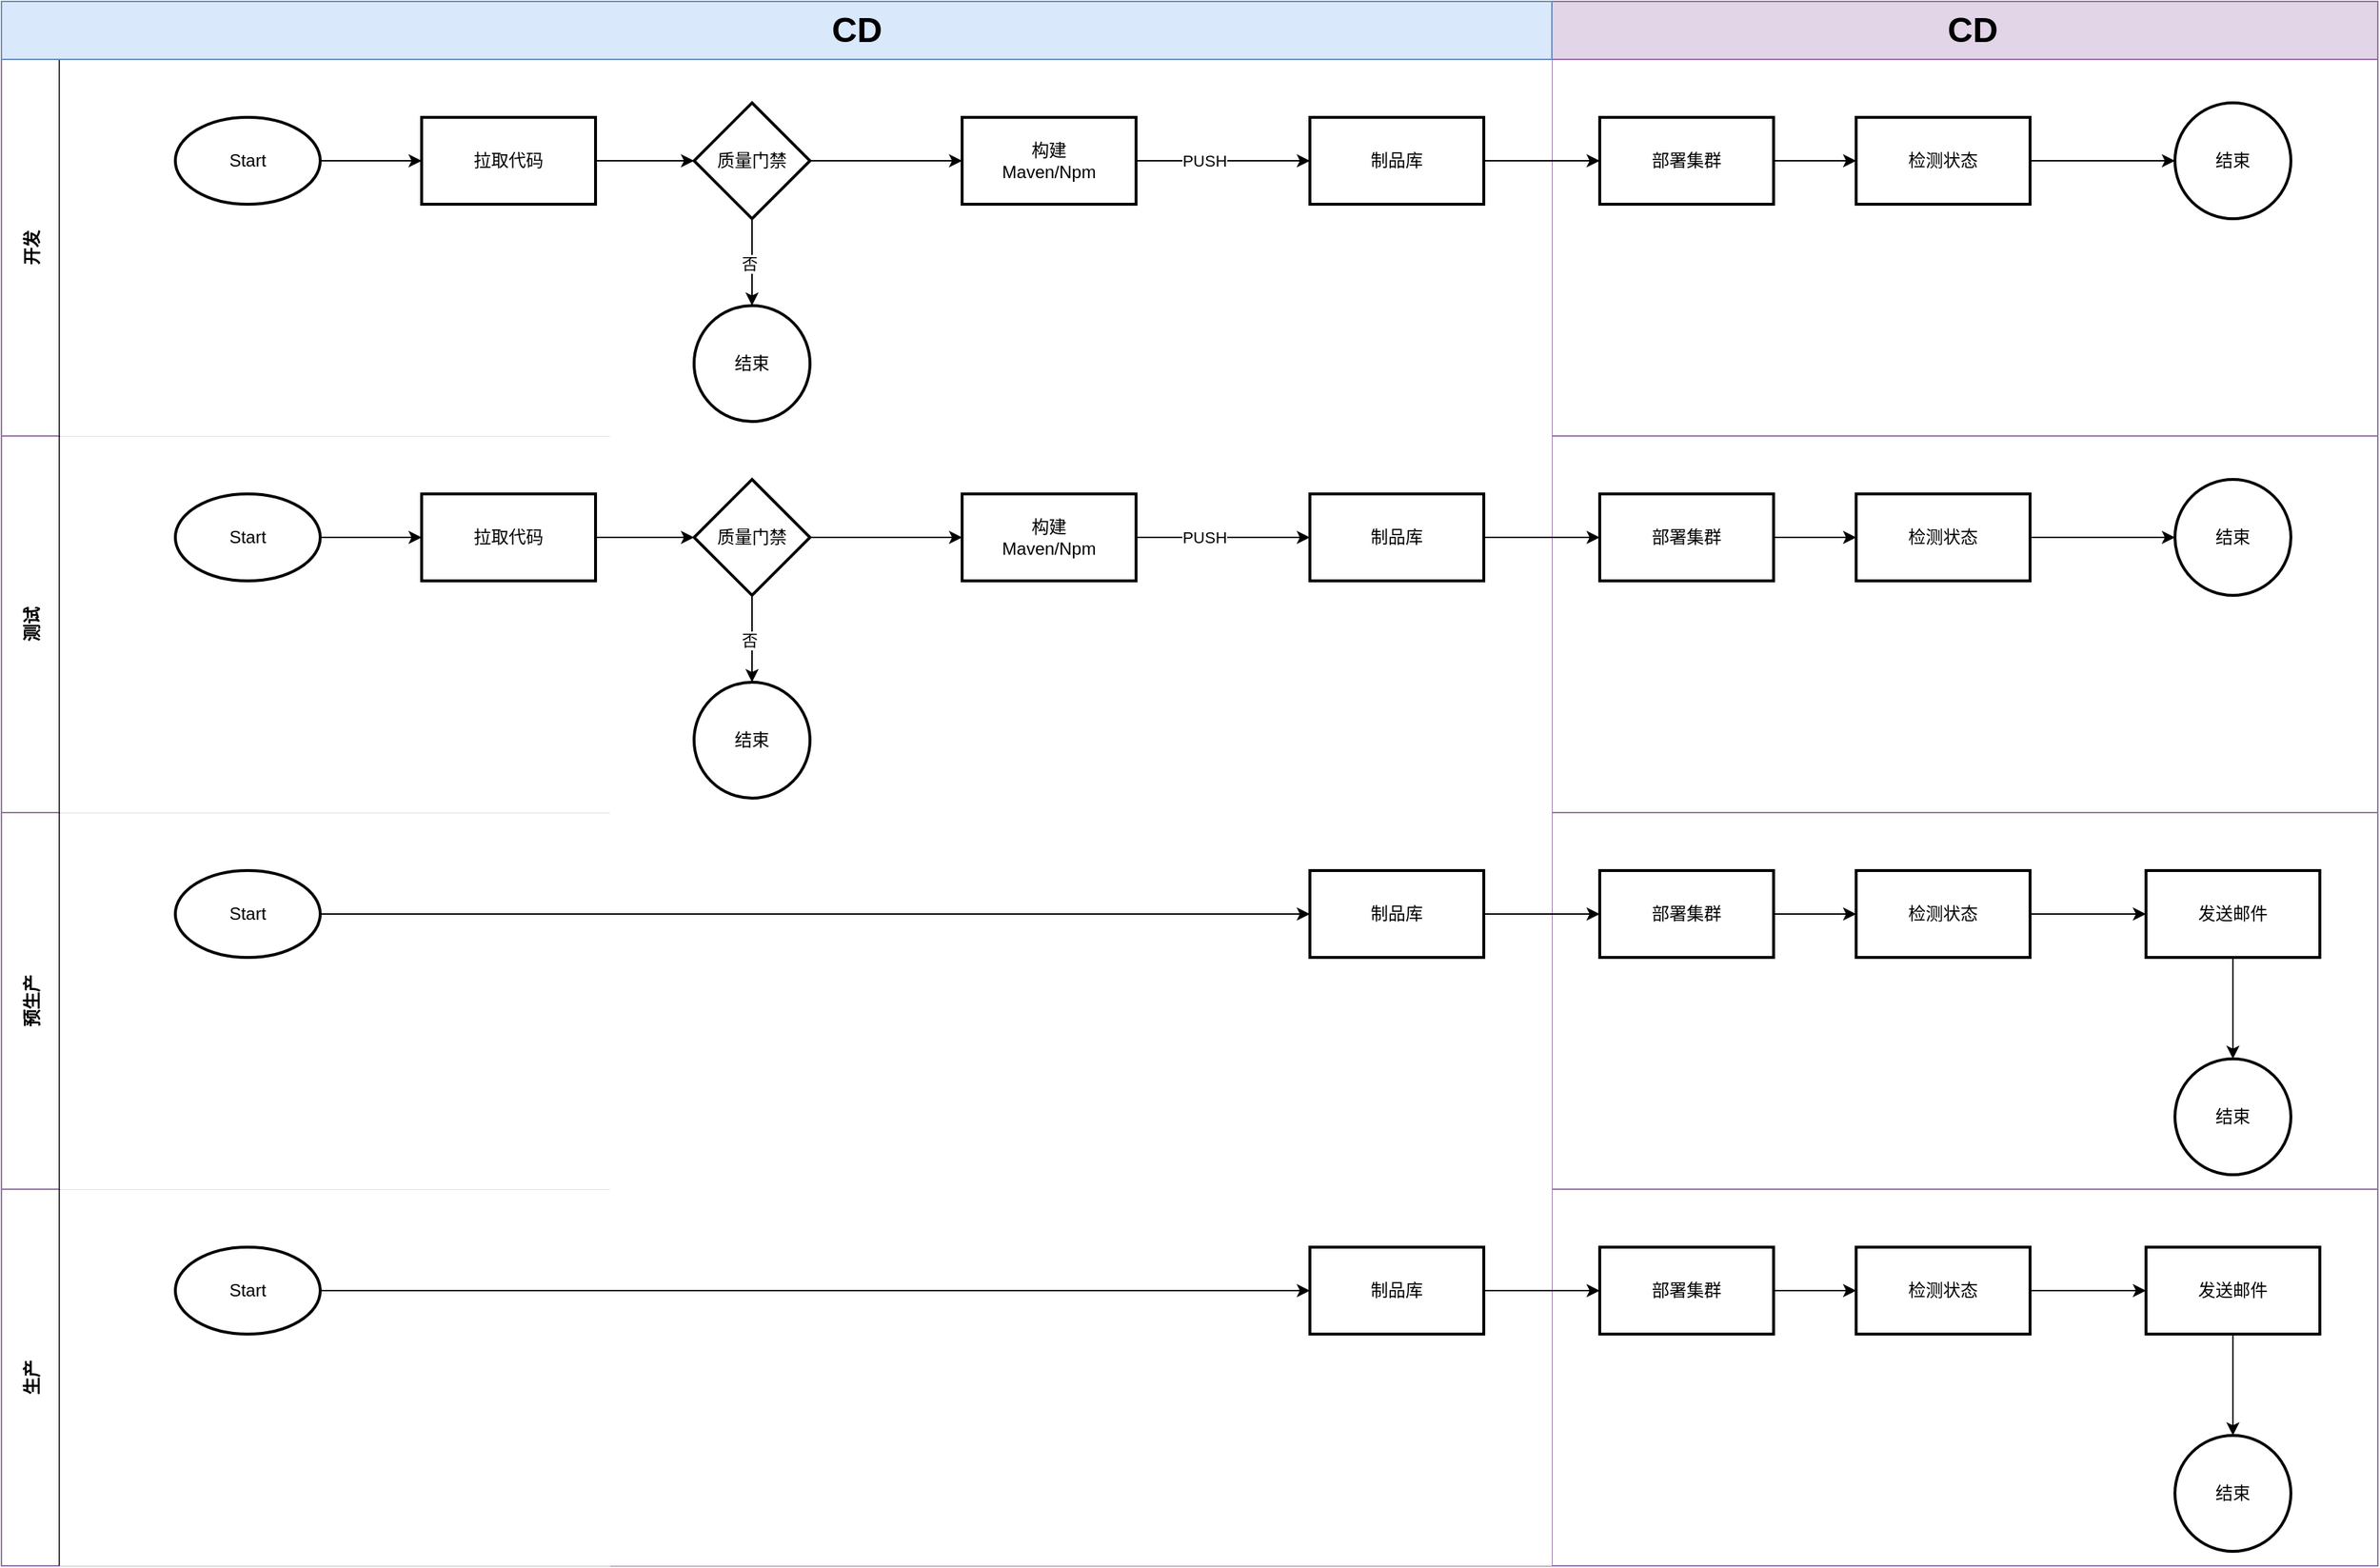 <mxfile version="21.6.1" type="github">
  <diagram id="kgpKYQtTHZ0yAKxKKP6v" name="Page-1">
    <mxGraphModel dx="1434" dy="700" grid="1" gridSize="10" guides="1" tooltips="1" connect="1" arrows="1" fold="1" page="1" pageScale="1" pageWidth="850" pageHeight="1100" math="0" shadow="0">
      <root>
        <mxCell id="0" />
        <mxCell id="1" parent="0" />
        <mxCell id="3nuBFxr9cyL0pnOWT2aG-1" value="" style="shape=table;childLayout=tableLayout;startSize=40;collapsible=0;recursiveResize=0;expand=0;fillColor=#e1d5e7;fontStyle=1;points=[[0,0,0,0,0],[0,0.25,0,0,0],[0,0.5,0,0,0],[0,0.75,0,0,0],[0,1,0,0,0],[0.25,0,0,0,0],[0.25,1,0,0,0],[0.5,0,0,0,0],[0.5,1,0,0,0],[0.75,0,0,0,0],[0.75,1,0,0,0],[1,0,0,0,0],[1,0.25,0,0,0],[1,0.5,0,0,0],[1,0.75,0,0,0],[1,1,0,0,0]];strokeColor=#9673a6;" parent="1" vertex="1">
          <mxGeometry y="200" width="1640" height="1080" as="geometry" />
        </mxCell>
        <mxCell id="3nuBFxr9cyL0pnOWT2aG-3" value="开发" style="shape=tableRow;horizontal=0;swimlaneHead=0;swimlaneBody=0;top=0;left=0;bottom=0;right=0;fillColor=none;points=[[0,0.5],[1,0.5]];portConstraint=eastwest;startSize=40;collapsible=0;recursiveResize=0;expand=0;fontStyle=1;" parent="3nuBFxr9cyL0pnOWT2aG-1" vertex="1">
          <mxGeometry y="40" width="1640" height="260" as="geometry" />
        </mxCell>
        <mxCell id="3nuBFxr9cyL0pnOWT2aG-4" value="" style="swimlane;swimlaneHead=0;swimlaneBody=0;connectable=0;fillColor=none;startSize=0;collapsible=0;recursiveResize=0;expand=0;fontStyle=1;dashed=1;strokeWidth=0;swimlaneFillColor=default;" parent="3nuBFxr9cyL0pnOWT2aG-3" vertex="1">
          <mxGeometry x="40" width="380" height="260" as="geometry">
            <mxRectangle width="380" height="260" as="alternateBounds" />
          </mxGeometry>
        </mxCell>
        <mxCell id="671XhVf-OirEY2XruRfS-42" value="" style="edgeStyle=orthogonalEdgeStyle;rounded=0;orthogonalLoop=1;jettySize=auto;html=1;" edge="1" parent="3nuBFxr9cyL0pnOWT2aG-4" source="671XhVf-OirEY2XruRfS-16" target="671XhVf-OirEY2XruRfS-41">
          <mxGeometry relative="1" as="geometry" />
        </mxCell>
        <mxCell id="671XhVf-OirEY2XruRfS-16" value="Start" style="strokeWidth=2;html=1;shape=mxgraph.flowchart.start_1;whiteSpace=wrap;" vertex="1" parent="3nuBFxr9cyL0pnOWT2aG-4">
          <mxGeometry x="80" y="40" width="100" height="60" as="geometry" />
        </mxCell>
        <mxCell id="671XhVf-OirEY2XruRfS-41" value="拉取代码" style="whiteSpace=wrap;html=1;strokeWidth=2;" vertex="1" parent="3nuBFxr9cyL0pnOWT2aG-4">
          <mxGeometry x="250" y="40" width="120" height="60" as="geometry" />
        </mxCell>
        <mxCell id="3nuBFxr9cyL0pnOWT2aG-8" value="" style="swimlane;swimlaneHead=0;swimlaneBody=0;connectable=0;fillColor=none;startSize=0;collapsible=0;recursiveResize=0;expand=0;fontStyle=1;swimlaneFillColor=default;" parent="3nuBFxr9cyL0pnOWT2aG-3" vertex="1">
          <mxGeometry x="420" width="650" height="260" as="geometry">
            <mxRectangle width="650" height="260" as="alternateBounds" />
          </mxGeometry>
        </mxCell>
        <mxCell id="671XhVf-OirEY2XruRfS-24" value="" style="edgeStyle=orthogonalEdgeStyle;rounded=0;orthogonalLoop=1;jettySize=auto;html=1;" edge="1" parent="3nuBFxr9cyL0pnOWT2aG-8" source="671XhVf-OirEY2XruRfS-20" target="671XhVf-OirEY2XruRfS-23">
          <mxGeometry relative="1" as="geometry" />
        </mxCell>
        <mxCell id="671XhVf-OirEY2XruRfS-25" value="否" style="edgeLabel;html=1;align=center;verticalAlign=middle;resizable=0;points=[];" vertex="1" connectable="0" parent="671XhVf-OirEY2XruRfS-24">
          <mxGeometry x="0.025" y="-2" relative="1" as="geometry">
            <mxPoint as="offset" />
          </mxGeometry>
        </mxCell>
        <mxCell id="671XhVf-OirEY2XruRfS-28" value="" style="edgeStyle=orthogonalEdgeStyle;rounded=0;orthogonalLoop=1;jettySize=auto;html=1;" edge="1" parent="3nuBFxr9cyL0pnOWT2aG-8" source="671XhVf-OirEY2XruRfS-20" target="671XhVf-OirEY2XruRfS-27">
          <mxGeometry relative="1" as="geometry" />
        </mxCell>
        <mxCell id="671XhVf-OirEY2XruRfS-20" value="质量门禁" style="rhombus;whiteSpace=wrap;html=1;strokeWidth=2;" vertex="1" parent="3nuBFxr9cyL0pnOWT2aG-8">
          <mxGeometry x="58" y="30" width="80" height="80" as="geometry" />
        </mxCell>
        <mxCell id="671XhVf-OirEY2XruRfS-23" value="结束" style="ellipse;whiteSpace=wrap;html=1;strokeWidth=2;" vertex="1" parent="3nuBFxr9cyL0pnOWT2aG-8">
          <mxGeometry x="58" y="170" width="80" height="80" as="geometry" />
        </mxCell>
        <mxCell id="671XhVf-OirEY2XruRfS-31" value="" style="edgeStyle=orthogonalEdgeStyle;rounded=0;orthogonalLoop=1;jettySize=auto;html=1;" edge="1" parent="3nuBFxr9cyL0pnOWT2aG-8" source="671XhVf-OirEY2XruRfS-27" target="671XhVf-OirEY2XruRfS-30">
          <mxGeometry relative="1" as="geometry" />
        </mxCell>
        <mxCell id="671XhVf-OirEY2XruRfS-32" value="PUSH" style="edgeLabel;html=1;align=center;verticalAlign=middle;resizable=0;points=[];" vertex="1" connectable="0" parent="671XhVf-OirEY2XruRfS-31">
          <mxGeometry x="-0.225" relative="1" as="geometry">
            <mxPoint as="offset" />
          </mxGeometry>
        </mxCell>
        <mxCell id="671XhVf-OirEY2XruRfS-27" value="构建&lt;br&gt;Maven/Npm" style="whiteSpace=wrap;html=1;strokeWidth=2;" vertex="1" parent="3nuBFxr9cyL0pnOWT2aG-8">
          <mxGeometry x="243" y="40" width="120" height="60" as="geometry" />
        </mxCell>
        <mxCell id="671XhVf-OirEY2XruRfS-36" value="" style="edgeStyle=orthogonalEdgeStyle;rounded=0;orthogonalLoop=1;jettySize=auto;html=1;" edge="1" parent="3nuBFxr9cyL0pnOWT2aG-8" source="671XhVf-OirEY2XruRfS-30" target="671XhVf-OirEY2XruRfS-35">
          <mxGeometry relative="1" as="geometry" />
        </mxCell>
        <mxCell id="671XhVf-OirEY2XruRfS-30" value="制品库" style="whiteSpace=wrap;html=1;strokeWidth=2;" vertex="1" parent="3nuBFxr9cyL0pnOWT2aG-8">
          <mxGeometry x="483" y="40" width="120" height="60" as="geometry" />
        </mxCell>
        <mxCell id="671XhVf-OirEY2XruRfS-35" value="部署集群" style="whiteSpace=wrap;html=1;strokeWidth=2;" vertex="1" parent="3nuBFxr9cyL0pnOWT2aG-8">
          <mxGeometry x="683" y="40" width="120" height="60" as="geometry" />
        </mxCell>
        <mxCell id="3nuBFxr9cyL0pnOWT2aG-11" value="" style="swimlane;swimlaneHead=0;swimlaneBody=0;connectable=0;fillColor=none;startSize=0;collapsible=0;recursiveResize=0;expand=0;fontStyle=1;" parent="3nuBFxr9cyL0pnOWT2aG-3" vertex="1">
          <mxGeometry x="1070" width="570" height="260" as="geometry">
            <mxRectangle width="570" height="260" as="alternateBounds" />
          </mxGeometry>
        </mxCell>
        <mxCell id="671XhVf-OirEY2XruRfS-40" value="" style="edgeStyle=orthogonalEdgeStyle;rounded=0;orthogonalLoop=1;jettySize=auto;html=1;" edge="1" parent="3nuBFxr9cyL0pnOWT2aG-11" source="671XhVf-OirEY2XruRfS-37" target="671XhVf-OirEY2XruRfS-39">
          <mxGeometry relative="1" as="geometry" />
        </mxCell>
        <mxCell id="671XhVf-OirEY2XruRfS-37" value="检测状态" style="whiteSpace=wrap;html=1;strokeWidth=2;" vertex="1" parent="3nuBFxr9cyL0pnOWT2aG-11">
          <mxGeometry x="210" y="40" width="120" height="60" as="geometry" />
        </mxCell>
        <mxCell id="671XhVf-OirEY2XruRfS-39" value="结束" style="ellipse;whiteSpace=wrap;html=1;strokeWidth=2;" vertex="1" parent="3nuBFxr9cyL0pnOWT2aG-11">
          <mxGeometry x="430" y="30" width="80" height="80" as="geometry" />
        </mxCell>
        <mxCell id="671XhVf-OirEY2XruRfS-43" style="edgeStyle=orthogonalEdgeStyle;rounded=0;orthogonalLoop=1;jettySize=auto;html=1;" edge="1" parent="3nuBFxr9cyL0pnOWT2aG-3" source="671XhVf-OirEY2XruRfS-41" target="671XhVf-OirEY2XruRfS-20">
          <mxGeometry relative="1" as="geometry" />
        </mxCell>
        <mxCell id="671XhVf-OirEY2XruRfS-114" style="edgeStyle=orthogonalEdgeStyle;rounded=0;orthogonalLoop=1;jettySize=auto;html=1;" edge="1" parent="3nuBFxr9cyL0pnOWT2aG-3" source="671XhVf-OirEY2XruRfS-35" target="671XhVf-OirEY2XruRfS-37">
          <mxGeometry relative="1" as="geometry" />
        </mxCell>
        <mxCell id="671XhVf-OirEY2XruRfS-44" value="测试" style="shape=tableRow;horizontal=0;swimlaneHead=0;swimlaneBody=0;top=0;left=0;bottom=0;right=0;fillColor=none;points=[[0,0.5],[1,0.5]];portConstraint=eastwest;startSize=40;collapsible=0;recursiveResize=0;expand=0;fontStyle=1;" vertex="1" parent="3nuBFxr9cyL0pnOWT2aG-1">
          <mxGeometry y="300" width="1640" height="260" as="geometry" />
        </mxCell>
        <mxCell id="671XhVf-OirEY2XruRfS-45" value="" style="swimlane;swimlaneHead=0;swimlaneBody=0;connectable=0;fillColor=none;startSize=0;collapsible=0;recursiveResize=0;expand=0;fontStyle=1;dashed=1;strokeWidth=0;swimlaneFillColor=default;" vertex="1" parent="671XhVf-OirEY2XruRfS-44">
          <mxGeometry x="40" width="380" height="260" as="geometry">
            <mxRectangle width="380" height="260" as="alternateBounds" />
          </mxGeometry>
        </mxCell>
        <mxCell id="671XhVf-OirEY2XruRfS-46" value="" style="edgeStyle=orthogonalEdgeStyle;rounded=0;orthogonalLoop=1;jettySize=auto;html=1;" edge="1" parent="671XhVf-OirEY2XruRfS-45" source="671XhVf-OirEY2XruRfS-47" target="671XhVf-OirEY2XruRfS-48">
          <mxGeometry relative="1" as="geometry" />
        </mxCell>
        <mxCell id="671XhVf-OirEY2XruRfS-47" value="Start" style="strokeWidth=2;html=1;shape=mxgraph.flowchart.start_1;whiteSpace=wrap;" vertex="1" parent="671XhVf-OirEY2XruRfS-45">
          <mxGeometry x="80" y="40" width="100" height="60" as="geometry" />
        </mxCell>
        <mxCell id="671XhVf-OirEY2XruRfS-48" value="拉取代码" style="whiteSpace=wrap;html=1;strokeWidth=2;" vertex="1" parent="671XhVf-OirEY2XruRfS-45">
          <mxGeometry x="250" y="40" width="120" height="60" as="geometry" />
        </mxCell>
        <mxCell id="671XhVf-OirEY2XruRfS-49" value="" style="swimlane;swimlaneHead=0;swimlaneBody=0;connectable=0;fillColor=none;startSize=0;collapsible=0;recursiveResize=0;expand=0;fontStyle=1;swimlaneFillColor=default;" vertex="1" parent="671XhVf-OirEY2XruRfS-44">
          <mxGeometry x="420" width="650" height="260" as="geometry">
            <mxRectangle width="650" height="260" as="alternateBounds" />
          </mxGeometry>
        </mxCell>
        <mxCell id="671XhVf-OirEY2XruRfS-50" value="" style="edgeStyle=orthogonalEdgeStyle;rounded=0;orthogonalLoop=1;jettySize=auto;html=1;" edge="1" parent="671XhVf-OirEY2XruRfS-49" source="671XhVf-OirEY2XruRfS-53" target="671XhVf-OirEY2XruRfS-54">
          <mxGeometry relative="1" as="geometry" />
        </mxCell>
        <mxCell id="671XhVf-OirEY2XruRfS-51" value="否" style="edgeLabel;html=1;align=center;verticalAlign=middle;resizable=0;points=[];" vertex="1" connectable="0" parent="671XhVf-OirEY2XruRfS-50">
          <mxGeometry x="0.025" y="-2" relative="1" as="geometry">
            <mxPoint as="offset" />
          </mxGeometry>
        </mxCell>
        <mxCell id="671XhVf-OirEY2XruRfS-52" value="" style="edgeStyle=orthogonalEdgeStyle;rounded=0;orthogonalLoop=1;jettySize=auto;html=1;" edge="1" parent="671XhVf-OirEY2XruRfS-49" source="671XhVf-OirEY2XruRfS-53" target="671XhVf-OirEY2XruRfS-57">
          <mxGeometry relative="1" as="geometry" />
        </mxCell>
        <mxCell id="671XhVf-OirEY2XruRfS-53" value="质量门禁" style="rhombus;whiteSpace=wrap;html=1;strokeWidth=2;" vertex="1" parent="671XhVf-OirEY2XruRfS-49">
          <mxGeometry x="58" y="30" width="80" height="80" as="geometry" />
        </mxCell>
        <mxCell id="671XhVf-OirEY2XruRfS-54" value="结束" style="ellipse;whiteSpace=wrap;html=1;strokeWidth=2;" vertex="1" parent="671XhVf-OirEY2XruRfS-49">
          <mxGeometry x="58" y="170" width="80" height="80" as="geometry" />
        </mxCell>
        <mxCell id="671XhVf-OirEY2XruRfS-55" value="" style="edgeStyle=orthogonalEdgeStyle;rounded=0;orthogonalLoop=1;jettySize=auto;html=1;" edge="1" parent="671XhVf-OirEY2XruRfS-49" source="671XhVf-OirEY2XruRfS-57" target="671XhVf-OirEY2XruRfS-59">
          <mxGeometry relative="1" as="geometry" />
        </mxCell>
        <mxCell id="671XhVf-OirEY2XruRfS-56" value="PUSH" style="edgeLabel;html=1;align=center;verticalAlign=middle;resizable=0;points=[];" vertex="1" connectable="0" parent="671XhVf-OirEY2XruRfS-55">
          <mxGeometry x="-0.225" relative="1" as="geometry">
            <mxPoint as="offset" />
          </mxGeometry>
        </mxCell>
        <mxCell id="671XhVf-OirEY2XruRfS-57" value="构建&lt;br&gt;Maven/Npm" style="whiteSpace=wrap;html=1;strokeWidth=2;" vertex="1" parent="671XhVf-OirEY2XruRfS-49">
          <mxGeometry x="243" y="40" width="120" height="60" as="geometry" />
        </mxCell>
        <mxCell id="671XhVf-OirEY2XruRfS-58" value="" style="edgeStyle=orthogonalEdgeStyle;rounded=0;orthogonalLoop=1;jettySize=auto;html=1;" edge="1" parent="671XhVf-OirEY2XruRfS-49" source="671XhVf-OirEY2XruRfS-59" target="671XhVf-OirEY2XruRfS-60">
          <mxGeometry relative="1" as="geometry" />
        </mxCell>
        <mxCell id="671XhVf-OirEY2XruRfS-59" value="制品库" style="whiteSpace=wrap;html=1;strokeWidth=2;" vertex="1" parent="671XhVf-OirEY2XruRfS-49">
          <mxGeometry x="483" y="40" width="120" height="60" as="geometry" />
        </mxCell>
        <mxCell id="671XhVf-OirEY2XruRfS-60" value="部署集群" style="whiteSpace=wrap;html=1;strokeWidth=2;" vertex="1" parent="671XhVf-OirEY2XruRfS-49">
          <mxGeometry x="683" y="40" width="120" height="60" as="geometry" />
        </mxCell>
        <mxCell id="671XhVf-OirEY2XruRfS-61" value="" style="swimlane;swimlaneHead=0;swimlaneBody=0;connectable=0;fillColor=none;startSize=0;collapsible=0;recursiveResize=0;expand=0;fontStyle=1;" vertex="1" parent="671XhVf-OirEY2XruRfS-44">
          <mxGeometry x="1070" width="570" height="260" as="geometry">
            <mxRectangle width="570" height="260" as="alternateBounds" />
          </mxGeometry>
        </mxCell>
        <mxCell id="671XhVf-OirEY2XruRfS-62" value="" style="edgeStyle=orthogonalEdgeStyle;rounded=0;orthogonalLoop=1;jettySize=auto;html=1;" edge="1" parent="671XhVf-OirEY2XruRfS-61" source="671XhVf-OirEY2XruRfS-63" target="671XhVf-OirEY2XruRfS-64">
          <mxGeometry relative="1" as="geometry" />
        </mxCell>
        <mxCell id="671XhVf-OirEY2XruRfS-63" value="检测状态" style="whiteSpace=wrap;html=1;strokeWidth=2;" vertex="1" parent="671XhVf-OirEY2XruRfS-61">
          <mxGeometry x="210" y="40" width="120" height="60" as="geometry" />
        </mxCell>
        <mxCell id="671XhVf-OirEY2XruRfS-64" value="结束" style="ellipse;whiteSpace=wrap;html=1;strokeWidth=2;" vertex="1" parent="671XhVf-OirEY2XruRfS-61">
          <mxGeometry x="430" y="30" width="80" height="80" as="geometry" />
        </mxCell>
        <mxCell id="671XhVf-OirEY2XruRfS-66" style="edgeStyle=orthogonalEdgeStyle;rounded=0;orthogonalLoop=1;jettySize=auto;html=1;" edge="1" parent="671XhVf-OirEY2XruRfS-44" source="671XhVf-OirEY2XruRfS-48" target="671XhVf-OirEY2XruRfS-53">
          <mxGeometry relative="1" as="geometry" />
        </mxCell>
        <mxCell id="671XhVf-OirEY2XruRfS-111" style="edgeStyle=orthogonalEdgeStyle;rounded=0;orthogonalLoop=1;jettySize=auto;html=1;" edge="1" parent="671XhVf-OirEY2XruRfS-44" source="671XhVf-OirEY2XruRfS-60" target="671XhVf-OirEY2XruRfS-63">
          <mxGeometry relative="1" as="geometry" />
        </mxCell>
        <mxCell id="671XhVf-OirEY2XruRfS-67" value="预生产" style="shape=tableRow;horizontal=0;swimlaneHead=0;swimlaneBody=0;top=0;left=0;bottom=0;right=0;fillColor=none;points=[[0,0.5],[1,0.5]];portConstraint=eastwest;startSize=40;collapsible=0;recursiveResize=0;expand=0;fontStyle=1;" vertex="1" parent="3nuBFxr9cyL0pnOWT2aG-1">
          <mxGeometry y="560" width="1640" height="260" as="geometry" />
        </mxCell>
        <mxCell id="671XhVf-OirEY2XruRfS-68" value="" style="swimlane;swimlaneHead=0;swimlaneBody=0;connectable=0;fillColor=none;startSize=0;collapsible=0;recursiveResize=0;expand=0;fontStyle=1;dashed=1;strokeWidth=0;swimlaneFillColor=default;" vertex="1" parent="671XhVf-OirEY2XruRfS-67">
          <mxGeometry x="40" width="380" height="260" as="geometry">
            <mxRectangle width="380" height="260" as="alternateBounds" />
          </mxGeometry>
        </mxCell>
        <mxCell id="671XhVf-OirEY2XruRfS-70" value="Start" style="strokeWidth=2;html=1;shape=mxgraph.flowchart.start_1;whiteSpace=wrap;" vertex="1" parent="671XhVf-OirEY2XruRfS-68">
          <mxGeometry x="80" y="40" width="100" height="60" as="geometry" />
        </mxCell>
        <mxCell id="671XhVf-OirEY2XruRfS-72" value="" style="swimlane;swimlaneHead=0;swimlaneBody=0;connectable=0;fillColor=none;startSize=0;collapsible=0;recursiveResize=0;expand=0;fontStyle=1;swimlaneFillColor=default;" vertex="1" parent="671XhVf-OirEY2XruRfS-67">
          <mxGeometry x="420" width="650" height="260" as="geometry">
            <mxRectangle width="650" height="260" as="alternateBounds" />
          </mxGeometry>
        </mxCell>
        <mxCell id="671XhVf-OirEY2XruRfS-81" value="" style="edgeStyle=orthogonalEdgeStyle;rounded=0;orthogonalLoop=1;jettySize=auto;html=1;" edge="1" parent="671XhVf-OirEY2XruRfS-72" source="671XhVf-OirEY2XruRfS-82" target="671XhVf-OirEY2XruRfS-83">
          <mxGeometry relative="1" as="geometry" />
        </mxCell>
        <mxCell id="671XhVf-OirEY2XruRfS-82" value="制品库" style="whiteSpace=wrap;html=1;strokeWidth=2;" vertex="1" parent="671XhVf-OirEY2XruRfS-72">
          <mxGeometry x="483" y="40" width="120" height="60" as="geometry" />
        </mxCell>
        <mxCell id="671XhVf-OirEY2XruRfS-83" value="部署集群" style="whiteSpace=wrap;html=1;strokeWidth=2;" vertex="1" parent="671XhVf-OirEY2XruRfS-72">
          <mxGeometry x="683" y="40" width="120" height="60" as="geometry" />
        </mxCell>
        <mxCell id="671XhVf-OirEY2XruRfS-84" value="" style="swimlane;swimlaneHead=0;swimlaneBody=0;connectable=0;fillColor=none;startSize=0;collapsible=0;recursiveResize=0;expand=0;fontStyle=1;" vertex="1" parent="671XhVf-OirEY2XruRfS-67">
          <mxGeometry x="1070" width="570" height="260" as="geometry">
            <mxRectangle width="570" height="260" as="alternateBounds" />
          </mxGeometry>
        </mxCell>
        <mxCell id="671XhVf-OirEY2XruRfS-92" value="" style="edgeStyle=orthogonalEdgeStyle;rounded=0;orthogonalLoop=1;jettySize=auto;html=1;" edge="1" parent="671XhVf-OirEY2XruRfS-84" source="671XhVf-OirEY2XruRfS-86" target="671XhVf-OirEY2XruRfS-91">
          <mxGeometry relative="1" as="geometry" />
        </mxCell>
        <mxCell id="671XhVf-OirEY2XruRfS-86" value="检测状态" style="whiteSpace=wrap;html=1;strokeWidth=2;" vertex="1" parent="671XhVf-OirEY2XruRfS-84">
          <mxGeometry x="210" y="40" width="120" height="60" as="geometry" />
        </mxCell>
        <mxCell id="671XhVf-OirEY2XruRfS-94" value="" style="edgeStyle=orthogonalEdgeStyle;rounded=0;orthogonalLoop=1;jettySize=auto;html=1;" edge="1" parent="671XhVf-OirEY2XruRfS-84" source="671XhVf-OirEY2XruRfS-91" target="671XhVf-OirEY2XruRfS-93">
          <mxGeometry relative="1" as="geometry" />
        </mxCell>
        <mxCell id="671XhVf-OirEY2XruRfS-91" value="发送邮件" style="whiteSpace=wrap;html=1;strokeWidth=2;" vertex="1" parent="671XhVf-OirEY2XruRfS-84">
          <mxGeometry x="410" y="40" width="120" height="60" as="geometry" />
        </mxCell>
        <mxCell id="671XhVf-OirEY2XruRfS-93" value="结束" style="ellipse;whiteSpace=wrap;html=1;strokeWidth=2;" vertex="1" parent="671XhVf-OirEY2XruRfS-84">
          <mxGeometry x="430" y="170" width="80" height="80" as="geometry" />
        </mxCell>
        <mxCell id="671XhVf-OirEY2XruRfS-69" value="" style="edgeStyle=orthogonalEdgeStyle;rounded=0;orthogonalLoop=1;jettySize=auto;html=1;" edge="1" parent="671XhVf-OirEY2XruRfS-67" source="671XhVf-OirEY2XruRfS-70" target="671XhVf-OirEY2XruRfS-82">
          <mxGeometry relative="1" as="geometry">
            <mxPoint x="290" y="70" as="targetPoint" />
          </mxGeometry>
        </mxCell>
        <mxCell id="671XhVf-OirEY2XruRfS-112" style="edgeStyle=orthogonalEdgeStyle;rounded=0;orthogonalLoop=1;jettySize=auto;html=1;" edge="1" parent="671XhVf-OirEY2XruRfS-67" source="671XhVf-OirEY2XruRfS-83" target="671XhVf-OirEY2XruRfS-86">
          <mxGeometry relative="1" as="geometry" />
        </mxCell>
        <mxCell id="671XhVf-OirEY2XruRfS-95" value="生产" style="shape=tableRow;horizontal=0;swimlaneHead=0;swimlaneBody=0;top=0;left=0;bottom=0;right=0;fillColor=none;points=[[0,0.5],[1,0.5]];portConstraint=eastwest;startSize=40;collapsible=0;recursiveResize=0;expand=0;fontStyle=1;" vertex="1" parent="3nuBFxr9cyL0pnOWT2aG-1">
          <mxGeometry y="820" width="1640" height="260" as="geometry" />
        </mxCell>
        <mxCell id="671XhVf-OirEY2XruRfS-96" value="" style="swimlane;swimlaneHead=0;swimlaneBody=0;connectable=0;fillColor=none;startSize=0;collapsible=0;recursiveResize=0;expand=0;fontStyle=1;dashed=1;strokeWidth=0;swimlaneFillColor=default;" vertex="1" parent="671XhVf-OirEY2XruRfS-95">
          <mxGeometry x="40" width="380" height="260" as="geometry">
            <mxRectangle width="380" height="260" as="alternateBounds" />
          </mxGeometry>
        </mxCell>
        <mxCell id="671XhVf-OirEY2XruRfS-97" value="Start" style="strokeWidth=2;html=1;shape=mxgraph.flowchart.start_1;whiteSpace=wrap;" vertex="1" parent="671XhVf-OirEY2XruRfS-96">
          <mxGeometry x="80" y="40" width="100" height="60" as="geometry" />
        </mxCell>
        <mxCell id="671XhVf-OirEY2XruRfS-98" value="" style="swimlane;swimlaneHead=0;swimlaneBody=0;connectable=0;fillColor=none;startSize=0;collapsible=0;recursiveResize=0;expand=0;fontStyle=1;swimlaneFillColor=default;" vertex="1" parent="671XhVf-OirEY2XruRfS-95">
          <mxGeometry x="420" width="650" height="260" as="geometry">
            <mxRectangle width="650" height="260" as="alternateBounds" />
          </mxGeometry>
        </mxCell>
        <mxCell id="671XhVf-OirEY2XruRfS-99" value="" style="edgeStyle=orthogonalEdgeStyle;rounded=0;orthogonalLoop=1;jettySize=auto;html=1;" edge="1" parent="671XhVf-OirEY2XruRfS-98" source="671XhVf-OirEY2XruRfS-100" target="671XhVf-OirEY2XruRfS-101">
          <mxGeometry relative="1" as="geometry" />
        </mxCell>
        <mxCell id="671XhVf-OirEY2XruRfS-100" value="制品库" style="whiteSpace=wrap;html=1;strokeWidth=2;" vertex="1" parent="671XhVf-OirEY2XruRfS-98">
          <mxGeometry x="483" y="40" width="120" height="60" as="geometry" />
        </mxCell>
        <mxCell id="671XhVf-OirEY2XruRfS-101" value="部署集群" style="whiteSpace=wrap;html=1;strokeWidth=2;" vertex="1" parent="671XhVf-OirEY2XruRfS-98">
          <mxGeometry x="683" y="40" width="120" height="60" as="geometry" />
        </mxCell>
        <mxCell id="671XhVf-OirEY2XruRfS-102" value="" style="swimlane;swimlaneHead=0;swimlaneBody=0;connectable=0;fillColor=none;startSize=0;collapsible=0;recursiveResize=0;expand=0;fontStyle=1;" vertex="1" parent="671XhVf-OirEY2XruRfS-95">
          <mxGeometry x="1070" width="570" height="260" as="geometry">
            <mxRectangle width="570" height="260" as="alternateBounds" />
          </mxGeometry>
        </mxCell>
        <mxCell id="671XhVf-OirEY2XruRfS-103" value="" style="edgeStyle=orthogonalEdgeStyle;rounded=0;orthogonalLoop=1;jettySize=auto;html=1;" edge="1" parent="671XhVf-OirEY2XruRfS-102" source="671XhVf-OirEY2XruRfS-104" target="671XhVf-OirEY2XruRfS-106">
          <mxGeometry relative="1" as="geometry" />
        </mxCell>
        <mxCell id="671XhVf-OirEY2XruRfS-104" value="检测状态" style="whiteSpace=wrap;html=1;strokeWidth=2;" vertex="1" parent="671XhVf-OirEY2XruRfS-102">
          <mxGeometry x="210" y="40" width="120" height="60" as="geometry" />
        </mxCell>
        <mxCell id="671XhVf-OirEY2XruRfS-105" value="" style="edgeStyle=orthogonalEdgeStyle;rounded=0;orthogonalLoop=1;jettySize=auto;html=1;" edge="1" parent="671XhVf-OirEY2XruRfS-102" source="671XhVf-OirEY2XruRfS-106" target="671XhVf-OirEY2XruRfS-107">
          <mxGeometry relative="1" as="geometry" />
        </mxCell>
        <mxCell id="671XhVf-OirEY2XruRfS-106" value="发送邮件" style="whiteSpace=wrap;html=1;strokeWidth=2;" vertex="1" parent="671XhVf-OirEY2XruRfS-102">
          <mxGeometry x="410" y="40" width="120" height="60" as="geometry" />
        </mxCell>
        <mxCell id="671XhVf-OirEY2XruRfS-107" value="结束" style="ellipse;whiteSpace=wrap;html=1;strokeWidth=2;" vertex="1" parent="671XhVf-OirEY2XruRfS-102">
          <mxGeometry x="430" y="170" width="80" height="80" as="geometry" />
        </mxCell>
        <mxCell id="671XhVf-OirEY2XruRfS-108" value="" style="edgeStyle=orthogonalEdgeStyle;rounded=0;orthogonalLoop=1;jettySize=auto;html=1;" edge="1" parent="671XhVf-OirEY2XruRfS-95" source="671XhVf-OirEY2XruRfS-97" target="671XhVf-OirEY2XruRfS-100">
          <mxGeometry relative="1" as="geometry">
            <mxPoint x="290" y="70" as="targetPoint" />
          </mxGeometry>
        </mxCell>
        <mxCell id="671XhVf-OirEY2XruRfS-113" style="edgeStyle=orthogonalEdgeStyle;rounded=0;orthogonalLoop=1;jettySize=auto;html=1;" edge="1" parent="671XhVf-OirEY2XruRfS-95" source="671XhVf-OirEY2XruRfS-101" target="671XhVf-OirEY2XruRfS-104">
          <mxGeometry relative="1" as="geometry" />
        </mxCell>
        <mxCell id="671XhVf-OirEY2XruRfS-7" value="CD" style="text;strokeColor=none;fillColor=none;html=1;fontSize=24;fontStyle=1;verticalAlign=middle;align=center;" vertex="1" parent="1">
          <mxGeometry x="1310" y="200" width="100" height="40" as="geometry" />
        </mxCell>
        <mxCell id="671XhVf-OirEY2XruRfS-109" value="" style="rounded=0;whiteSpace=wrap;html=1;fillColor=#dae8fc;strokeColor=#6c8ebf;" vertex="1" parent="1">
          <mxGeometry y="200" width="1070" height="40" as="geometry" />
        </mxCell>
        <mxCell id="671XhVf-OirEY2XruRfS-110" value="CD" style="text;strokeColor=none;fillColor=none;html=1;fontSize=24;fontStyle=1;verticalAlign=middle;align=center;" vertex="1" parent="1">
          <mxGeometry x="540" y="200" width="100" height="40" as="geometry" />
        </mxCell>
      </root>
    </mxGraphModel>
  </diagram>
</mxfile>
